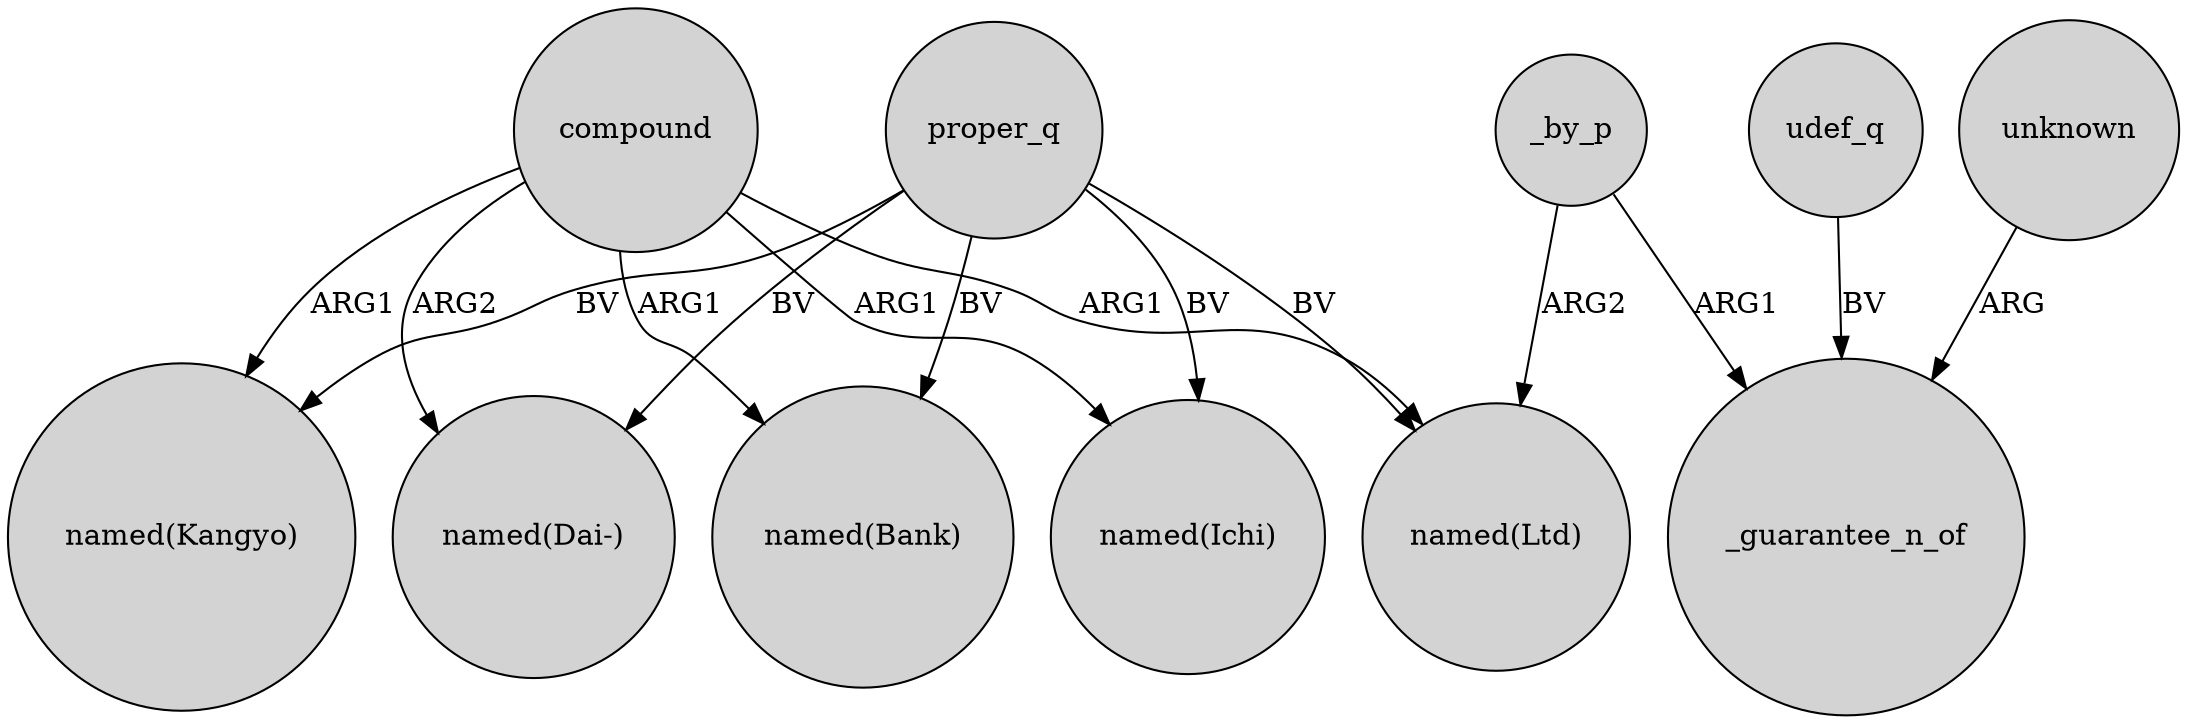 digraph {
	node [shape=circle style=filled]
	compound -> "named(Ltd)" [label=ARG1]
	compound -> "named(Ichi)" [label=ARG1]
	compound -> "named(Bank)" [label=ARG1]
	proper_q -> "named(Dai-)" [label=BV]
	unknown -> _guarantee_n_of [label=ARG]
	udef_q -> _guarantee_n_of [label=BV]
	proper_q -> "named(Ichi)" [label=BV]
	_by_p -> _guarantee_n_of [label=ARG1]
	_by_p -> "named(Ltd)" [label=ARG2]
	compound -> "named(Kangyo)" [label=ARG1]
	proper_q -> "named(Kangyo)" [label=BV]
	proper_q -> "named(Ltd)" [label=BV]
	compound -> "named(Dai-)" [label=ARG2]
	proper_q -> "named(Bank)" [label=BV]
}
